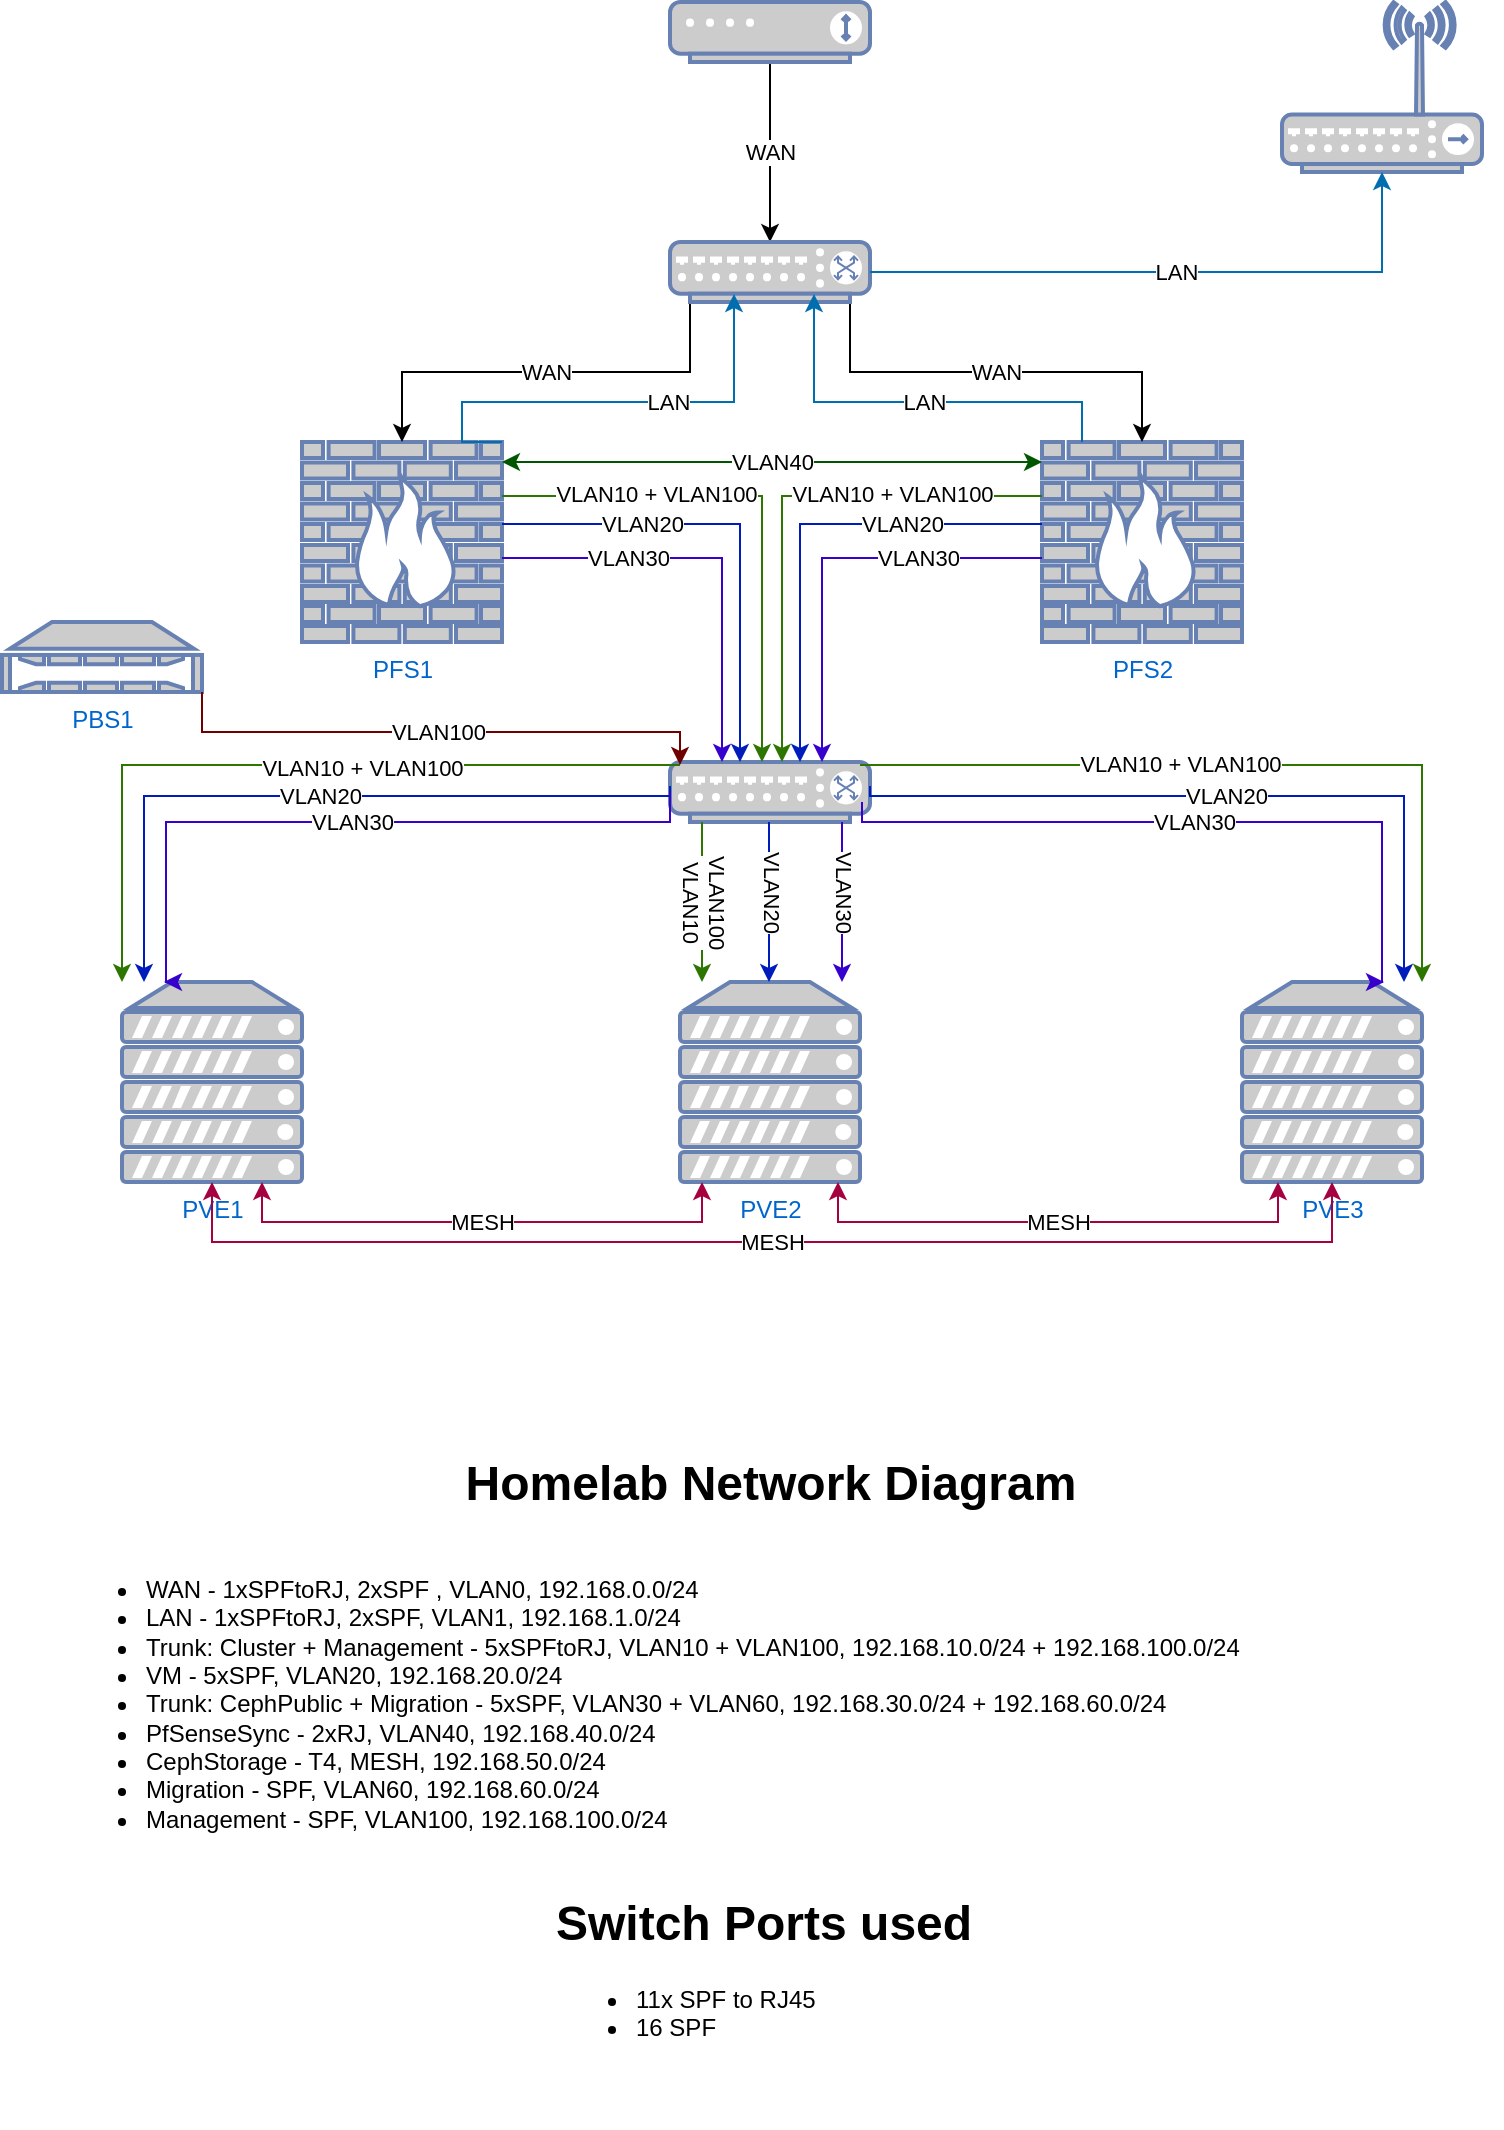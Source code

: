 <mxfile version="24.6.4" type="device">
  <diagram name="Pagina-1" id="OIbSw4W3MXh5mCqMJ74k">
    <mxGraphModel dx="1434" dy="756" grid="1" gridSize="10" guides="1" tooltips="1" connect="1" arrows="1" fold="1" page="1" pageScale="1" pageWidth="827" pageHeight="1169" math="0" shadow="0">
      <root>
        <mxCell id="0" />
        <mxCell id="1" parent="0" />
        <mxCell id="wkXJMlezKD_N7DNniTnN-13" value="WAN" style="edgeStyle=orthogonalEdgeStyle;rounded=0;orthogonalLoop=1;jettySize=auto;html=1;" edge="1" parent="1" source="wkXJMlezKD_N7DNniTnN-1" target="wkXJMlezKD_N7DNniTnN-8">
          <mxGeometry relative="1" as="geometry" />
        </mxCell>
        <mxCell id="wkXJMlezKD_N7DNniTnN-1" value="" style="fontColor=#0066CC;verticalAlign=top;verticalLabelPosition=bottom;labelPosition=center;align=center;html=1;outlineConnect=0;fillColor=#CCCCCC;strokeColor=#6881B3;gradientColor=none;gradientDirection=north;strokeWidth=2;shape=mxgraph.networks.modem;" vertex="1" parent="1">
          <mxGeometry x="364" y="50" width="100" height="30" as="geometry" />
        </mxCell>
        <mxCell id="wkXJMlezKD_N7DNniTnN-2" value="PFS1" style="fontColor=#0066CC;verticalAlign=top;verticalLabelPosition=bottom;labelPosition=center;align=center;html=1;outlineConnect=0;fillColor=#CCCCCC;strokeColor=#6881B3;gradientColor=none;gradientDirection=north;strokeWidth=2;shape=mxgraph.networks.firewall;" vertex="1" parent="1">
          <mxGeometry x="180" y="270" width="100" height="100" as="geometry" />
        </mxCell>
        <mxCell id="wkXJMlezKD_N7DNniTnN-3" value="PFS2" style="fontColor=#0066CC;verticalAlign=top;verticalLabelPosition=bottom;labelPosition=center;align=center;html=1;outlineConnect=0;fillColor=#CCCCCC;strokeColor=#6881B3;gradientColor=none;gradientDirection=north;strokeWidth=2;shape=mxgraph.networks.firewall;" vertex="1" parent="1">
          <mxGeometry x="550" y="270" width="100" height="100" as="geometry" />
        </mxCell>
        <mxCell id="wkXJMlezKD_N7DNniTnN-4" value="PVE1" style="fontColor=#0066CC;verticalAlign=top;verticalLabelPosition=bottom;labelPosition=center;align=center;html=1;outlineConnect=0;fillColor=#CCCCCC;strokeColor=#6881B3;gradientColor=none;gradientDirection=north;strokeWidth=2;shape=mxgraph.networks.server;" vertex="1" parent="1">
          <mxGeometry x="90" y="540" width="90" height="100" as="geometry" />
        </mxCell>
        <mxCell id="wkXJMlezKD_N7DNniTnN-5" value="PVE2" style="fontColor=#0066CC;verticalAlign=top;verticalLabelPosition=bottom;labelPosition=center;align=center;html=1;outlineConnect=0;fillColor=#CCCCCC;strokeColor=#6881B3;gradientColor=none;gradientDirection=north;strokeWidth=2;shape=mxgraph.networks.server;" vertex="1" parent="1">
          <mxGeometry x="369" y="540" width="90" height="100" as="geometry" />
        </mxCell>
        <mxCell id="wkXJMlezKD_N7DNniTnN-6" value="PVE3" style="fontColor=#0066CC;verticalAlign=top;verticalLabelPosition=bottom;labelPosition=center;align=center;html=1;outlineConnect=0;fillColor=#CCCCCC;strokeColor=#6881B3;gradientColor=none;gradientDirection=north;strokeWidth=2;shape=mxgraph.networks.server;" vertex="1" parent="1">
          <mxGeometry x="650" y="540" width="90" height="100" as="geometry" />
        </mxCell>
        <mxCell id="wkXJMlezKD_N7DNniTnN-7" value="" style="fontColor=#0066CC;verticalAlign=top;verticalLabelPosition=bottom;labelPosition=center;align=center;html=1;outlineConnect=0;fillColor=#CCCCCC;strokeColor=#6881B3;gradientColor=none;gradientDirection=north;strokeWidth=2;shape=mxgraph.networks.switch;" vertex="1" parent="1">
          <mxGeometry x="364" y="430" width="100" height="30" as="geometry" />
        </mxCell>
        <mxCell id="wkXJMlezKD_N7DNniTnN-14" value="WAN" style="edgeStyle=orthogonalEdgeStyle;rounded=0;orthogonalLoop=1;jettySize=auto;html=1;exitX=0.1;exitY=1;exitDx=0;exitDy=0;exitPerimeter=0;" edge="1" parent="1" source="wkXJMlezKD_N7DNniTnN-8" target="wkXJMlezKD_N7DNniTnN-2">
          <mxGeometry relative="1" as="geometry" />
        </mxCell>
        <mxCell id="wkXJMlezKD_N7DNniTnN-15" value="WAN" style="edgeStyle=orthogonalEdgeStyle;rounded=0;orthogonalLoop=1;jettySize=auto;html=1;exitX=0.9;exitY=1;exitDx=0;exitDy=0;exitPerimeter=0;" edge="1" parent="1" source="wkXJMlezKD_N7DNniTnN-8" target="wkXJMlezKD_N7DNniTnN-3">
          <mxGeometry relative="1" as="geometry" />
        </mxCell>
        <mxCell id="wkXJMlezKD_N7DNniTnN-8" value="" style="fontColor=#0066CC;verticalAlign=top;verticalLabelPosition=bottom;labelPosition=center;align=center;html=1;outlineConnect=0;fillColor=#CCCCCC;strokeColor=#6881B3;gradientColor=none;gradientDirection=north;strokeWidth=2;shape=mxgraph.networks.switch;" vertex="1" parent="1">
          <mxGeometry x="364" y="170" width="100" height="30" as="geometry" />
        </mxCell>
        <mxCell id="wkXJMlezKD_N7DNniTnN-9" value="" style="fontColor=#0066CC;verticalAlign=top;verticalLabelPosition=bottom;labelPosition=center;align=center;html=1;outlineConnect=0;fillColor=#CCCCCC;strokeColor=#6881B3;gradientColor=none;gradientDirection=north;strokeWidth=2;shape=mxgraph.networks.wireless_hub;" vertex="1" parent="1">
          <mxGeometry x="670" y="50" width="100" height="85" as="geometry" />
        </mxCell>
        <mxCell id="wkXJMlezKD_N7DNniTnN-16" value="&lt;ul&gt;&lt;li&gt;WAN - 1xSPFtoRJ, 2xSPF , VLAN0, 192.168.0.0/24&lt;/li&gt;&lt;li&gt;LAN - 1xSPFtoRJ, 2xSPF, VLAN1, 192.168.1.0/24&lt;/li&gt;&lt;li&gt;Trunk: Cluster + Management - 5xSPFtoRJ, VLAN10 + VLAN100, 192.168.10.0/24 + 192.168.100.0/24&lt;/li&gt;&lt;li style=&quot;border-color: var(--border-color);&quot;&gt;VM - 5xSPF, VLAN20, 192.168.20.0/24&lt;/li&gt;&lt;li style=&quot;border-color: var(--border-color);&quot;&gt;Trunk: CephPublic + Migration - 5xSPF, VLAN30 + VLAN60, 192.168.30.0/24 + 192.168.60.0/24&lt;/li&gt;&lt;li style=&quot;border-color: var(--border-color);&quot;&gt;PfSenseSync - 2xRJ, VLAN40, 192.168.40.0/24&lt;/li&gt;&lt;li&gt;CephStorage - T4, MESH, 192.168.50.0/24&lt;/li&gt;&lt;li&gt;Migration - SPF, VLAN60, 192.168.60.0/24&lt;/li&gt;&lt;li style=&quot;border-color: var(--border-color);&quot;&gt;Management - SPF, VLAN100, 192.168.100.0/24&lt;/li&gt;&lt;/ul&gt;" style="text;strokeColor=none;fillColor=none;html=1;whiteSpace=wrap;verticalAlign=middle;overflow=hidden;" vertex="1" parent="1">
          <mxGeometry x="60" y="791" width="720" height="220" as="geometry" />
        </mxCell>
        <mxCell id="wkXJMlezKD_N7DNniTnN-17" style="edgeStyle=orthogonalEdgeStyle;rounded=0;orthogonalLoop=1;jettySize=auto;html=1;exitX=1;exitY=0;exitDx=0;exitDy=0;exitPerimeter=0;entryX=0.32;entryY=0.867;entryDx=0;entryDy=0;entryPerimeter=0;fillColor=#1ba1e2;strokeColor=#006EAF;" edge="1" parent="1" source="wkXJMlezKD_N7DNniTnN-2" target="wkXJMlezKD_N7DNniTnN-8">
          <mxGeometry relative="1" as="geometry">
            <Array as="points">
              <mxPoint x="260" y="270" />
              <mxPoint x="260" y="250" />
              <mxPoint x="396" y="250" />
            </Array>
          </mxGeometry>
        </mxCell>
        <mxCell id="wkXJMlezKD_N7DNniTnN-18" value="LAN" style="edgeLabel;html=1;align=center;verticalAlign=middle;resizable=0;points=[];" vertex="1" connectable="0" parent="wkXJMlezKD_N7DNniTnN-17">
          <mxGeometry x="0.4" relative="1" as="geometry">
            <mxPoint x="-18" as="offset" />
          </mxGeometry>
        </mxCell>
        <mxCell id="wkXJMlezKD_N7DNniTnN-19" style="edgeStyle=orthogonalEdgeStyle;rounded=0;orthogonalLoop=1;jettySize=auto;html=1;entryX=0.32;entryY=0.867;entryDx=0;entryDy=0;entryPerimeter=0;fillColor=#1ba1e2;strokeColor=#006EAF;" edge="1" parent="1">
          <mxGeometry relative="1" as="geometry">
            <mxPoint x="570" y="270" as="sourcePoint" />
            <mxPoint x="436" y="196" as="targetPoint" />
            <Array as="points">
              <mxPoint x="570" y="270" />
              <mxPoint x="570" y="250" />
              <mxPoint x="436" y="250" />
            </Array>
          </mxGeometry>
        </mxCell>
        <mxCell id="wkXJMlezKD_N7DNniTnN-20" value="LAN" style="edgeLabel;html=1;align=center;verticalAlign=middle;resizable=0;points=[];" vertex="1" connectable="0" parent="wkXJMlezKD_N7DNniTnN-19">
          <mxGeometry x="0.4" relative="1" as="geometry">
            <mxPoint x="46" as="offset" />
          </mxGeometry>
        </mxCell>
        <mxCell id="wkXJMlezKD_N7DNniTnN-21" value="LAN" style="edgeStyle=orthogonalEdgeStyle;rounded=0;orthogonalLoop=1;jettySize=auto;html=1;exitX=1;exitY=0.5;exitDx=0;exitDy=0;exitPerimeter=0;entryX=0.5;entryY=1;entryDx=0;entryDy=0;entryPerimeter=0;fillColor=#1ba1e2;strokeColor=#006EAF;" edge="1" parent="1" source="wkXJMlezKD_N7DNniTnN-8" target="wkXJMlezKD_N7DNniTnN-9">
          <mxGeometry relative="1" as="geometry" />
        </mxCell>
        <mxCell id="wkXJMlezKD_N7DNniTnN-24" value="VLAN40" style="edgeStyle=orthogonalEdgeStyle;rounded=0;orthogonalLoop=1;jettySize=auto;html=1;exitX=1;exitY=0.5;exitDx=0;exitDy=0;exitPerimeter=0;entryX=0;entryY=0.5;entryDx=0;entryDy=0;entryPerimeter=0;strokeColor=#005700;fillColor=#008a00;startArrow=classic;startFill=1;" edge="1" parent="1">
          <mxGeometry relative="1" as="geometry">
            <mxPoint x="280" y="280" as="sourcePoint" />
            <mxPoint x="550" y="280" as="targetPoint" />
          </mxGeometry>
        </mxCell>
        <mxCell id="wkXJMlezKD_N7DNniTnN-25" value="Homelab Network Diagram" style="text;strokeColor=none;fillColor=none;html=1;fontSize=24;fontStyle=1;verticalAlign=middle;align=center;" vertex="1" parent="1">
          <mxGeometry x="364" y="771" width="100" height="40" as="geometry" />
        </mxCell>
        <mxCell id="wkXJMlezKD_N7DNniTnN-26" style="edgeStyle=orthogonalEdgeStyle;rounded=0;orthogonalLoop=1;jettySize=auto;html=1;exitX=1;exitY=1;exitDx=0;exitDy=0;exitPerimeter=0;fillColor=#60a917;strokeColor=#2D7600;" edge="1" parent="1">
          <mxGeometry relative="1" as="geometry">
            <mxPoint x="280" y="297" as="sourcePoint" />
            <mxPoint x="410" y="430" as="targetPoint" />
            <Array as="points">
              <mxPoint x="410" y="297" />
              <mxPoint x="410" y="430" />
            </Array>
          </mxGeometry>
        </mxCell>
        <mxCell id="wkXJMlezKD_N7DNniTnN-29" value="Text" style="edgeLabel;html=1;align=center;verticalAlign=middle;resizable=0;points=[];" vertex="1" connectable="0" parent="wkXJMlezKD_N7DNniTnN-26">
          <mxGeometry x="-0.356" y="-1" relative="1" as="geometry">
            <mxPoint as="offset" />
          </mxGeometry>
        </mxCell>
        <mxCell id="wkXJMlezKD_N7DNniTnN-30" value="VLAN10 + VLAN100" style="edgeLabel;html=1;align=center;verticalAlign=middle;resizable=0;points=[];" vertex="1" connectable="0" parent="wkXJMlezKD_N7DNniTnN-26">
          <mxGeometry x="-0.311" y="-1" relative="1" as="geometry">
            <mxPoint x="-14" y="-2" as="offset" />
          </mxGeometry>
        </mxCell>
        <mxCell id="wkXJMlezKD_N7DNniTnN-31" style="edgeStyle=orthogonalEdgeStyle;rounded=0;orthogonalLoop=1;jettySize=auto;html=1;fillColor=#60a917;strokeColor=#2D7600;" edge="1" parent="1" target="wkXJMlezKD_N7DNniTnN-7">
          <mxGeometry relative="1" as="geometry">
            <mxPoint x="550" y="297" as="sourcePoint" />
            <mxPoint x="444" y="370" as="targetPoint" />
            <Array as="points">
              <mxPoint x="420" y="297" />
            </Array>
          </mxGeometry>
        </mxCell>
        <mxCell id="wkXJMlezKD_N7DNniTnN-32" value="Text" style="edgeLabel;html=1;align=center;verticalAlign=middle;resizable=0;points=[];" vertex="1" connectable="0" parent="wkXJMlezKD_N7DNniTnN-31">
          <mxGeometry x="-0.356" y="-1" relative="1" as="geometry">
            <mxPoint as="offset" />
          </mxGeometry>
        </mxCell>
        <mxCell id="wkXJMlezKD_N7DNniTnN-33" value="VLAN10 + VLAN100" style="edgeLabel;html=1;align=center;verticalAlign=middle;resizable=0;points=[];" vertex="1" connectable="0" parent="wkXJMlezKD_N7DNniTnN-31">
          <mxGeometry x="-0.311" y="-1" relative="1" as="geometry">
            <mxPoint x="15" as="offset" />
          </mxGeometry>
        </mxCell>
        <mxCell id="wkXJMlezKD_N7DNniTnN-35" style="edgeStyle=orthogonalEdgeStyle;rounded=0;orthogonalLoop=1;jettySize=auto;html=1;exitX=0.05;exitY=0.05;exitDx=0;exitDy=0;exitPerimeter=0;fillColor=#60a917;strokeColor=#2D7600;" edge="1" parent="1" source="wkXJMlezKD_N7DNniTnN-7" target="wkXJMlezKD_N7DNniTnN-4">
          <mxGeometry relative="1" as="geometry">
            <mxPoint x="120" y="480" as="targetPoint" />
            <Array as="points">
              <mxPoint x="90" y="432" />
            </Array>
          </mxGeometry>
        </mxCell>
        <mxCell id="wkXJMlezKD_N7DNniTnN-36" value="VLAN10 + VLAN100" style="edgeLabel;html=1;align=center;verticalAlign=middle;resizable=0;points=[];" vertex="1" connectable="0" parent="wkXJMlezKD_N7DNniTnN-35">
          <mxGeometry x="-0.178" y="1" relative="1" as="geometry">
            <mxPoint as="offset" />
          </mxGeometry>
        </mxCell>
        <mxCell id="wkXJMlezKD_N7DNniTnN-37" style="edgeStyle=orthogonalEdgeStyle;rounded=0;orthogonalLoop=1;jettySize=auto;html=1;exitX=0.95;exitY=0.05;exitDx=0;exitDy=0;exitPerimeter=0;fillColor=#60a917;strokeColor=#2D7600;" edge="1" parent="1" source="wkXJMlezKD_N7DNniTnN-7" target="wkXJMlezKD_N7DNniTnN-6">
          <mxGeometry relative="1" as="geometry">
            <mxPoint x="873" y="437" as="sourcePoint" />
            <mxPoint x="660" y="540" as="targetPoint" />
            <Array as="points">
              <mxPoint x="740" y="432" />
            </Array>
          </mxGeometry>
        </mxCell>
        <mxCell id="wkXJMlezKD_N7DNniTnN-38" value="VLAN10 + VLAN100" style="edgeLabel;html=1;align=center;verticalAlign=middle;resizable=0;points=[];" vertex="1" connectable="0" parent="wkXJMlezKD_N7DNniTnN-37">
          <mxGeometry x="-0.178" y="1" relative="1" as="geometry">
            <mxPoint as="offset" />
          </mxGeometry>
        </mxCell>
        <mxCell id="wkXJMlezKD_N7DNniTnN-39" value="VLAN10&lt;div&gt;VLAN100&lt;/div&gt;" style="edgeStyle=orthogonalEdgeStyle;rounded=0;orthogonalLoop=1;jettySize=auto;html=1;exitX=0.5;exitY=1;exitDx=0;exitDy=0;exitPerimeter=0;entryX=0.5;entryY=0;entryDx=0;entryDy=0;entryPerimeter=0;fillColor=#60a917;strokeColor=#2D7600;textDirection=vertical-lr;" edge="1" parent="1">
          <mxGeometry relative="1" as="geometry">
            <mxPoint x="380" y="460" as="sourcePoint" />
            <mxPoint x="380" y="540" as="targetPoint" />
            <mxPoint as="offset" />
          </mxGeometry>
        </mxCell>
        <mxCell id="wkXJMlezKD_N7DNniTnN-40" value="VLAN20" style="edgeStyle=orthogonalEdgeStyle;rounded=0;orthogonalLoop=1;jettySize=auto;html=1;exitX=1;exitY=0.5;exitDx=0;exitDy=0;exitPerimeter=0;entryX=0.35;entryY=0;entryDx=0;entryDy=0;entryPerimeter=0;fillColor=#0050ef;strokeColor=#001DBC;" edge="1" parent="1" target="wkXJMlezKD_N7DNniTnN-7">
          <mxGeometry x="-0.412" relative="1" as="geometry">
            <mxPoint x="280" y="311" as="sourcePoint" />
            <mxPoint x="399" y="418" as="targetPoint" />
            <Array as="points">
              <mxPoint x="399" y="311" />
            </Array>
            <mxPoint as="offset" />
          </mxGeometry>
        </mxCell>
        <mxCell id="wkXJMlezKD_N7DNniTnN-42" value="VLAN20" style="edgeStyle=orthogonalEdgeStyle;rounded=0;orthogonalLoop=1;jettySize=auto;html=1;entryX=0.35;entryY=0;entryDx=0;entryDy=0;entryPerimeter=0;fillColor=#0050ef;strokeColor=#001DBC;" edge="1" parent="1" source="wkXJMlezKD_N7DNniTnN-3">
          <mxGeometry x="-0.412" relative="1" as="geometry">
            <mxPoint x="310" y="311" as="sourcePoint" />
            <mxPoint x="429" y="430" as="targetPoint" />
            <Array as="points">
              <mxPoint x="429" y="311" />
            </Array>
            <mxPoint as="offset" />
          </mxGeometry>
        </mxCell>
        <mxCell id="wkXJMlezKD_N7DNniTnN-43" value="VLAN20" style="edgeStyle=orthogonalEdgeStyle;rounded=0;orthogonalLoop=1;jettySize=auto;html=1;exitX=0;exitY=0.5;exitDx=0;exitDy=0;exitPerimeter=0;fillColor=#0050ef;strokeColor=#001DBC;" edge="1" parent="1" target="wkXJMlezKD_N7DNniTnN-4">
          <mxGeometry relative="1" as="geometry">
            <mxPoint x="364" y="442" as="sourcePoint" />
            <mxPoint x="100" y="537" as="targetPoint" />
            <Array as="points">
              <mxPoint x="364" y="447" />
              <mxPoint x="101" y="447" />
            </Array>
          </mxGeometry>
        </mxCell>
        <mxCell id="wkXJMlezKD_N7DNniTnN-44" value="VLAN20" style="edgeStyle=orthogonalEdgeStyle;rounded=0;orthogonalLoop=1;jettySize=auto;html=1;exitX=1;exitY=0.5;exitDx=0;exitDy=0;exitPerimeter=0;fillColor=#0050ef;strokeColor=#001DBC;" edge="1" parent="1" target="wkXJMlezKD_N7DNniTnN-6">
          <mxGeometry relative="1" as="geometry">
            <mxPoint x="464" y="442" as="sourcePoint" />
            <mxPoint x="730" y="537" as="targetPoint" />
            <Array as="points">
              <mxPoint x="464" y="447" />
              <mxPoint x="731" y="447" />
            </Array>
          </mxGeometry>
        </mxCell>
        <mxCell id="wkXJMlezKD_N7DNniTnN-45" value="VLAN20" style="edgeStyle=orthogonalEdgeStyle;rounded=0;orthogonalLoop=1;jettySize=auto;html=1;exitX=0.5;exitY=1;exitDx=0;exitDy=0;exitPerimeter=0;entryX=0.5;entryY=0;entryDx=0;entryDy=0;entryPerimeter=0;fillColor=#0050ef;strokeColor=#001DBC;textDirection=vertical-lr;" edge="1" parent="1">
          <mxGeometry x="-0.125" relative="1" as="geometry">
            <mxPoint x="413.5" y="460" as="sourcePoint" />
            <mxPoint x="413.5" y="540" as="targetPoint" />
            <Array as="points">
              <mxPoint x="413.5" y="495" />
              <mxPoint x="413.5" y="495" />
            </Array>
            <mxPoint as="offset" />
          </mxGeometry>
        </mxCell>
        <mxCell id="wkXJMlezKD_N7DNniTnN-46" value="VLAN30" style="edgeStyle=orthogonalEdgeStyle;rounded=0;orthogonalLoop=1;jettySize=auto;html=1;fillColor=#6a00ff;strokeColor=#3700CC;exitX=0;exitY=0.5;exitDx=0;exitDy=0;exitPerimeter=0;" edge="1" parent="1" source="wkXJMlezKD_N7DNniTnN-7">
          <mxGeometry relative="1" as="geometry">
            <mxPoint x="362" y="450" as="sourcePoint" />
            <mxPoint x="111" y="540" as="targetPoint" />
            <Array as="points">
              <mxPoint x="364" y="460" />
              <mxPoint x="112" y="460" />
            </Array>
          </mxGeometry>
        </mxCell>
        <mxCell id="wkXJMlezKD_N7DNniTnN-47" value="VLAN30" style="edgeStyle=orthogonalEdgeStyle;rounded=0;orthogonalLoop=1;jettySize=auto;html=1;fillColor=#6a00ff;strokeColor=#3700CC;exitX=0.96;exitY=0.667;exitDx=0;exitDy=0;exitPerimeter=0;" edge="1" parent="1" source="wkXJMlezKD_N7DNniTnN-7">
          <mxGeometry relative="1" as="geometry">
            <mxPoint x="470" y="450" as="sourcePoint" />
            <mxPoint x="721" y="540" as="targetPoint" />
            <Array as="points">
              <mxPoint x="460" y="460" />
              <mxPoint x="720" y="460" />
            </Array>
          </mxGeometry>
        </mxCell>
        <mxCell id="wkXJMlezKD_N7DNniTnN-48" value="VLAN30" style="edgeStyle=orthogonalEdgeStyle;rounded=0;orthogonalLoop=1;jettySize=auto;html=1;exitX=0.5;exitY=1;exitDx=0;exitDy=0;exitPerimeter=0;entryX=0.5;entryY=0;entryDx=0;entryDy=0;entryPerimeter=0;fillColor=#6a00ff;strokeColor=#3700CC;textDirection=vertical-lr;" edge="1" parent="1">
          <mxGeometry x="-0.125" relative="1" as="geometry">
            <mxPoint x="450" y="460" as="sourcePoint" />
            <mxPoint x="450" y="540" as="targetPoint" />
            <Array as="points">
              <mxPoint x="450" y="495" />
              <mxPoint x="450" y="495" />
            </Array>
            <mxPoint as="offset" />
          </mxGeometry>
        </mxCell>
        <mxCell id="wkXJMlezKD_N7DNniTnN-49" value="VLAN30" style="edgeStyle=orthogonalEdgeStyle;rounded=0;orthogonalLoop=1;jettySize=auto;html=1;exitX=1;exitY=0.5;exitDx=0;exitDy=0;exitPerimeter=0;fillColor=#6a00ff;strokeColor=#3700CC;" edge="1" parent="1" target="wkXJMlezKD_N7DNniTnN-7">
          <mxGeometry x="-0.412" relative="1" as="geometry">
            <mxPoint x="280" y="328" as="sourcePoint" />
            <mxPoint x="399" y="447" as="targetPoint" />
            <Array as="points">
              <mxPoint x="390" y="328" />
            </Array>
            <mxPoint as="offset" />
          </mxGeometry>
        </mxCell>
        <mxCell id="wkXJMlezKD_N7DNniTnN-50" value="VLAN30" style="edgeStyle=orthogonalEdgeStyle;rounded=0;orthogonalLoop=1;jettySize=auto;html=1;exitX=1;exitY=0.5;exitDx=0;exitDy=0;exitPerimeter=0;fillColor=#6a00ff;strokeColor=#3700CC;" edge="1" parent="1">
          <mxGeometry x="-0.412" relative="1" as="geometry">
            <mxPoint x="550" y="328" as="sourcePoint" />
            <mxPoint x="440" y="430" as="targetPoint" />
            <Array as="points">
              <mxPoint x="440" y="328" />
            </Array>
            <mxPoint as="offset" />
          </mxGeometry>
        </mxCell>
        <mxCell id="wkXJMlezKD_N7DNniTnN-51" value="MESH" style="edgeStyle=orthogonalEdgeStyle;rounded=0;orthogonalLoop=1;jettySize=auto;html=1;fillColor=#d80073;strokeColor=#A50040;startArrow=classic;startFill=1;" edge="1" parent="1" source="wkXJMlezKD_N7DNniTnN-4" target="wkXJMlezKD_N7DNniTnN-5">
          <mxGeometry relative="1" as="geometry">
            <Array as="points">
              <mxPoint x="160" y="660" />
              <mxPoint x="380" y="660" />
            </Array>
          </mxGeometry>
        </mxCell>
        <mxCell id="wkXJMlezKD_N7DNniTnN-52" value="MESH" style="edgeStyle=orthogonalEdgeStyle;rounded=0;orthogonalLoop=1;jettySize=auto;html=1;fillColor=#d80073;strokeColor=#A50040;startArrow=classic;startFill=1;" edge="1" parent="1">
          <mxGeometry relative="1" as="geometry">
            <mxPoint x="668" y="640" as="sourcePoint" />
            <mxPoint x="448" y="640" as="targetPoint" />
            <Array as="points">
              <mxPoint x="668" y="660" />
              <mxPoint x="448" y="660" />
            </Array>
          </mxGeometry>
        </mxCell>
        <mxCell id="wkXJMlezKD_N7DNniTnN-53" value="MESH" style="edgeStyle=orthogonalEdgeStyle;rounded=0;orthogonalLoop=1;jettySize=auto;html=1;exitX=0.5;exitY=1;exitDx=0;exitDy=0;exitPerimeter=0;entryX=0.5;entryY=1;entryDx=0;entryDy=0;entryPerimeter=0;startArrow=classic;startFill=1;fillColor=#d80073;strokeColor=#A50040;" edge="1" parent="1" source="wkXJMlezKD_N7DNniTnN-4" target="wkXJMlezKD_N7DNniTnN-6">
          <mxGeometry relative="1" as="geometry">
            <Array as="points">
              <mxPoint x="135" y="670" />
              <mxPoint x="695" y="670" />
            </Array>
          </mxGeometry>
        </mxCell>
        <mxCell id="wkXJMlezKD_N7DNniTnN-54" value="PBS1" style="fontColor=#0066CC;verticalAlign=top;verticalLabelPosition=bottom;labelPosition=center;align=center;html=1;outlineConnect=0;fillColor=#CCCCCC;strokeColor=#6881B3;gradientColor=none;gradientDirection=north;strokeWidth=2;shape=mxgraph.networks.nas_filer;" vertex="1" parent="1">
          <mxGeometry x="30" y="360" width="100" height="35" as="geometry" />
        </mxCell>
        <mxCell id="wkXJMlezKD_N7DNniTnN-55" value="VLAN100" style="edgeStyle=orthogonalEdgeStyle;rounded=0;orthogonalLoop=1;jettySize=auto;html=1;exitX=1;exitY=1;exitDx=0;exitDy=0;exitPerimeter=0;entryX=0.05;entryY=0.05;entryDx=0;entryDy=0;entryPerimeter=0;fillColor=#a20025;strokeColor=#6F0000;" edge="1" parent="1" source="wkXJMlezKD_N7DNniTnN-54" target="wkXJMlezKD_N7DNniTnN-7">
          <mxGeometry relative="1" as="geometry">
            <Array as="points">
              <mxPoint x="130" y="415" />
              <mxPoint x="369" y="415" />
            </Array>
          </mxGeometry>
        </mxCell>
        <mxCell id="wkXJMlezKD_N7DNniTnN-56" value="&lt;h1 style=&quot;margin-top: 0px;&quot;&gt;Switch Ports used&lt;/h1&gt;&lt;p&gt;&lt;/p&gt;&lt;ul&gt;&lt;li&gt;11x SPF to RJ45&lt;/li&gt;&lt;li&gt;16 SPF&lt;/li&gt;&lt;/ul&gt;&lt;p&gt;&lt;/p&gt;" style="text;html=1;whiteSpace=wrap;overflow=hidden;rounded=0;" vertex="1" parent="1">
          <mxGeometry x="305" y="990" width="230" height="120" as="geometry" />
        </mxCell>
      </root>
    </mxGraphModel>
  </diagram>
</mxfile>
